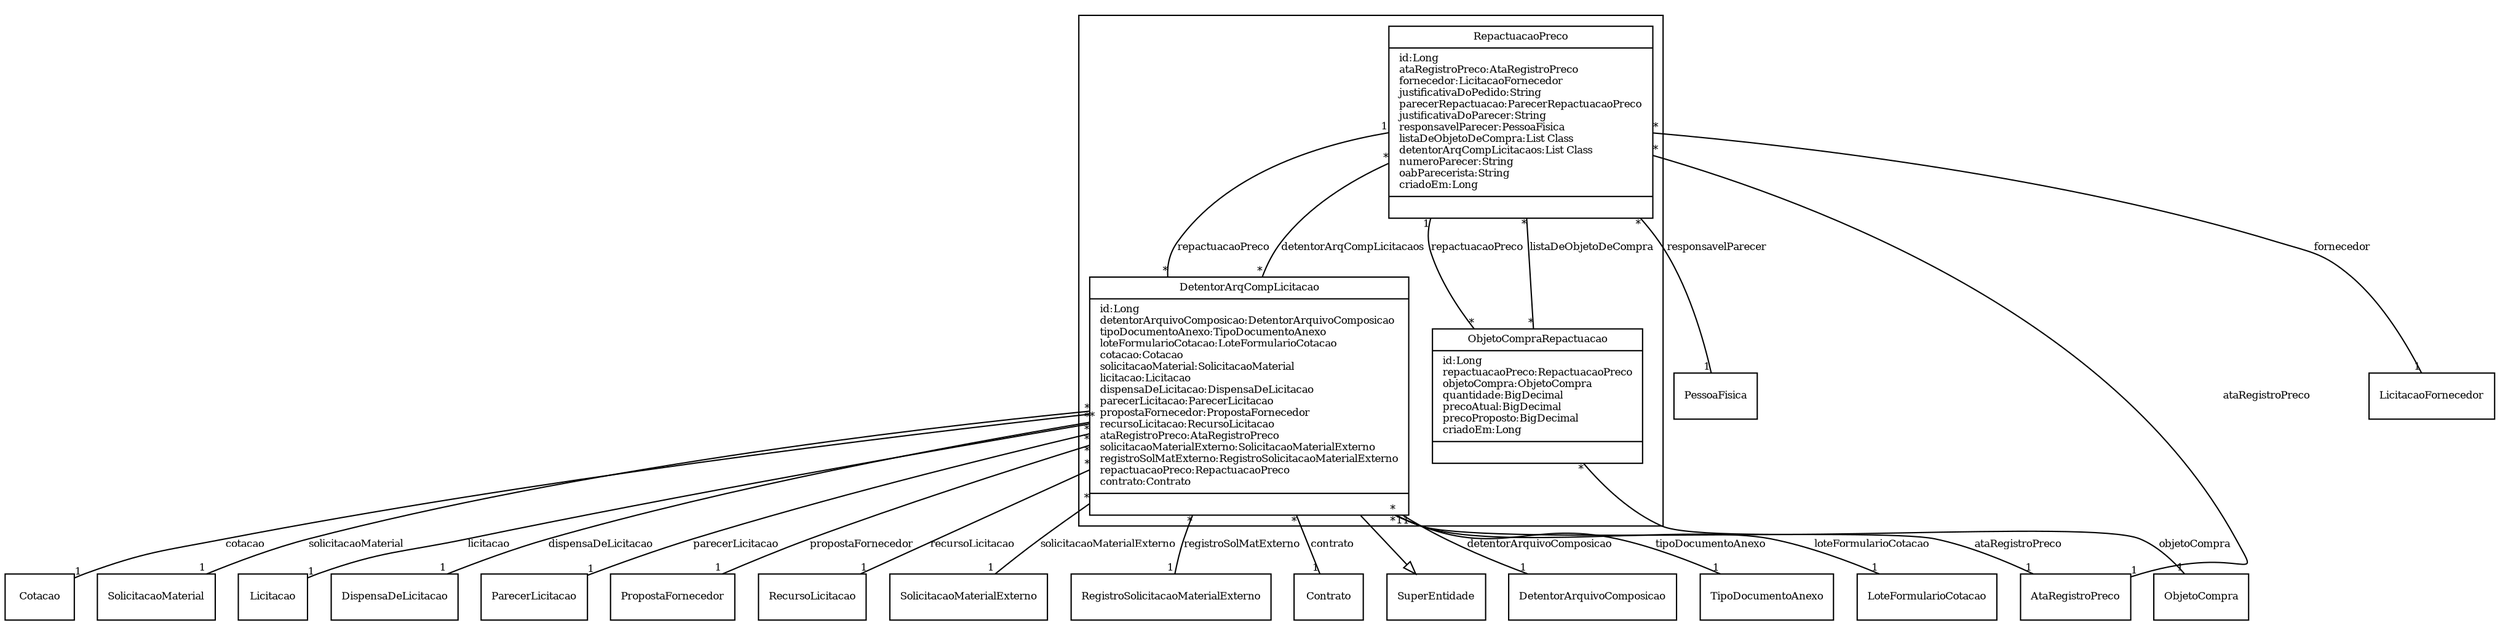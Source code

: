 digraph G{
fontname = "Times-Roman"
fontsize = 8

node [
        fontname = "Times-Roman"
        fontsize = 8
        shape = "record"
]

edge [
        fontname = "Times-Roman"
        fontsize = 8
]

subgraph clusterREPACTUACAO_DE_PRECO
{
RepactuacaoPreco [label = "{RepactuacaoPreco|id:Long\lataRegistroPreco:AtaRegistroPreco\lfornecedor:LicitacaoFornecedor\ljustificativaDoPedido:String\lparecerRepactuacao:ParecerRepactuacaoPreco\ljustificativaDoParecer:String\lresponsavelParecer:PessoaFisica\llistaDeObjetoDeCompra:List Class\ldetentorArqCompLicitacaos:List Class\lnumeroParecer:String\loabParecerista:String\lcriadoEm:Long\l|\l}"]
ObjetoCompraRepactuacao [label = "{ObjetoCompraRepactuacao|id:Long\lrepactuacaoPreco:RepactuacaoPreco\lobjetoCompra:ObjetoCompra\lquantidade:BigDecimal\lprecoAtual:BigDecimal\lprecoProposto:BigDecimal\lcriadoEm:Long\l|\l}"]
DetentorArqCompLicitacao [label = "{DetentorArqCompLicitacao|id:Long\ldetentorArquivoComposicao:DetentorArquivoComposicao\ltipoDocumentoAnexo:TipoDocumentoAnexo\lloteFormularioCotacao:LoteFormularioCotacao\lcotacao:Cotacao\lsolicitacaoMaterial:SolicitacaoMaterial\llicitacao:Licitacao\ldispensaDeLicitacao:DispensaDeLicitacao\lparecerLicitacao:ParecerLicitacao\lpropostaFornecedor:PropostaFornecedor\lrecursoLicitacao:RecursoLicitacao\lataRegistroPreco:AtaRegistroPreco\lsolicitacaoMaterialExterno:SolicitacaoMaterialExterno\lregistroSolMatExterno:RegistroSolicitacaoMaterialExterno\lrepactuacaoPreco:RepactuacaoPreco\lcontrato:Contrato\l|\l}"]
}
edge [arrowhead = "none" headlabel = "1" taillabel = "*"] RepactuacaoPreco -> AtaRegistroPreco [label = "ataRegistroPreco"]
edge [arrowhead = "none" headlabel = "1" taillabel = "*"] RepactuacaoPreco -> LicitacaoFornecedor [label = "fornecedor"]
edge [arrowhead = "none" headlabel = "1" taillabel = "*"] RepactuacaoPreco -> PessoaFisica [label = "responsavelParecer"]
edge [arrowhead = "none" headlabel = "*" taillabel = "*"] RepactuacaoPreco -> ObjetoCompraRepactuacao [label = "listaDeObjetoDeCompra"]
edge [arrowhead = "none" headlabel = "*" taillabel = "*"] RepactuacaoPreco -> DetentorArqCompLicitacao [label = "detentorArqCompLicitacaos"]
edge [arrowhead = "none" headlabel = "1" taillabel = "*"] ObjetoCompraRepactuacao -> RepactuacaoPreco [label = "repactuacaoPreco"]
edge [arrowhead = "none" headlabel = "1" taillabel = "*"] ObjetoCompraRepactuacao -> ObjetoCompra [label = "objetoCompra"]
edge [arrowhead = "none" headlabel = "1" taillabel = "1"] DetentorArqCompLicitacao -> DetentorArquivoComposicao [label = "detentorArquivoComposicao"]
edge [arrowhead = "none" headlabel = "1" taillabel = "1"] DetentorArqCompLicitacao -> TipoDocumentoAnexo [label = "tipoDocumentoAnexo"]
edge [arrowhead = "none" headlabel = "1" taillabel = "*"] DetentorArqCompLicitacao -> LoteFormularioCotacao [label = "loteFormularioCotacao"]
edge [arrowhead = "none" headlabel = "1" taillabel = "*"] DetentorArqCompLicitacao -> Cotacao [label = "cotacao"]
edge [arrowhead = "none" headlabel = "1" taillabel = "*"] DetentorArqCompLicitacao -> SolicitacaoMaterial [label = "solicitacaoMaterial"]
edge [arrowhead = "none" headlabel = "1" taillabel = "*"] DetentorArqCompLicitacao -> Licitacao [label = "licitacao"]
edge [arrowhead = "none" headlabel = "1" taillabel = "*"] DetentorArqCompLicitacao -> DispensaDeLicitacao [label = "dispensaDeLicitacao"]
edge [arrowhead = "none" headlabel = "1" taillabel = "*"] DetentorArqCompLicitacao -> ParecerLicitacao [label = "parecerLicitacao"]
edge [arrowhead = "none" headlabel = "1" taillabel = "*"] DetentorArqCompLicitacao -> PropostaFornecedor [label = "propostaFornecedor"]
edge [arrowhead = "none" headlabel = "1" taillabel = "*"] DetentorArqCompLicitacao -> RecursoLicitacao [label = "recursoLicitacao"]
edge [arrowhead = "none" headlabel = "1" taillabel = "*"] DetentorArqCompLicitacao -> AtaRegistroPreco [label = "ataRegistroPreco"]
edge [arrowhead = "none" headlabel = "1" taillabel = "*"] DetentorArqCompLicitacao -> SolicitacaoMaterialExterno [label = "solicitacaoMaterialExterno"]
edge [arrowhead = "none" headlabel = "1" taillabel = "*"] DetentorArqCompLicitacao -> RegistroSolicitacaoMaterialExterno [label = "registroSolMatExterno"]
edge [arrowhead = "none" headlabel = "1" taillabel = "*"] DetentorArqCompLicitacao -> RepactuacaoPreco [label = "repactuacaoPreco"]
edge [arrowhead = "none" headlabel = "1" taillabel = "*"] DetentorArqCompLicitacao -> Contrato [label = "contrato"]
edge [ arrowhead = "empty" headlabel = "" taillabel = ""] DetentorArqCompLicitacao -> SuperEntidade
}
